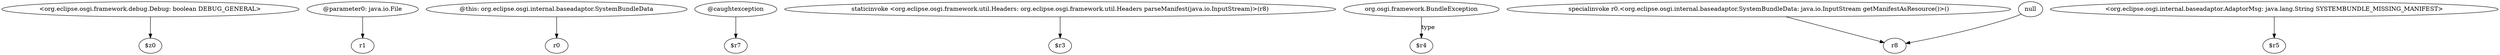 digraph g {
0[label="<org.eclipse.osgi.framework.debug.Debug: boolean DEBUG_GENERAL>"]
1[label="$z0"]
0->1[label=""]
2[label="@parameter0: java.io.File"]
3[label="r1"]
2->3[label=""]
4[label="@this: org.eclipse.osgi.internal.baseadaptor.SystemBundleData"]
5[label="r0"]
4->5[label=""]
6[label="@caughtexception"]
7[label="$r7"]
6->7[label=""]
8[label="staticinvoke <org.eclipse.osgi.framework.util.Headers: org.eclipse.osgi.framework.util.Headers parseManifest(java.io.InputStream)>(r8)"]
9[label="$r3"]
8->9[label=""]
10[label="org.osgi.framework.BundleException"]
11[label="$r4"]
10->11[label="type"]
12[label="specialinvoke r0.<org.eclipse.osgi.internal.baseadaptor.SystemBundleData: java.io.InputStream getManifestAsResource()>()"]
13[label="r8"]
12->13[label=""]
14[label="null"]
14->13[label=""]
15[label="<org.eclipse.osgi.internal.baseadaptor.AdaptorMsg: java.lang.String SYSTEMBUNDLE_MISSING_MANIFEST>"]
16[label="$r5"]
15->16[label=""]
}